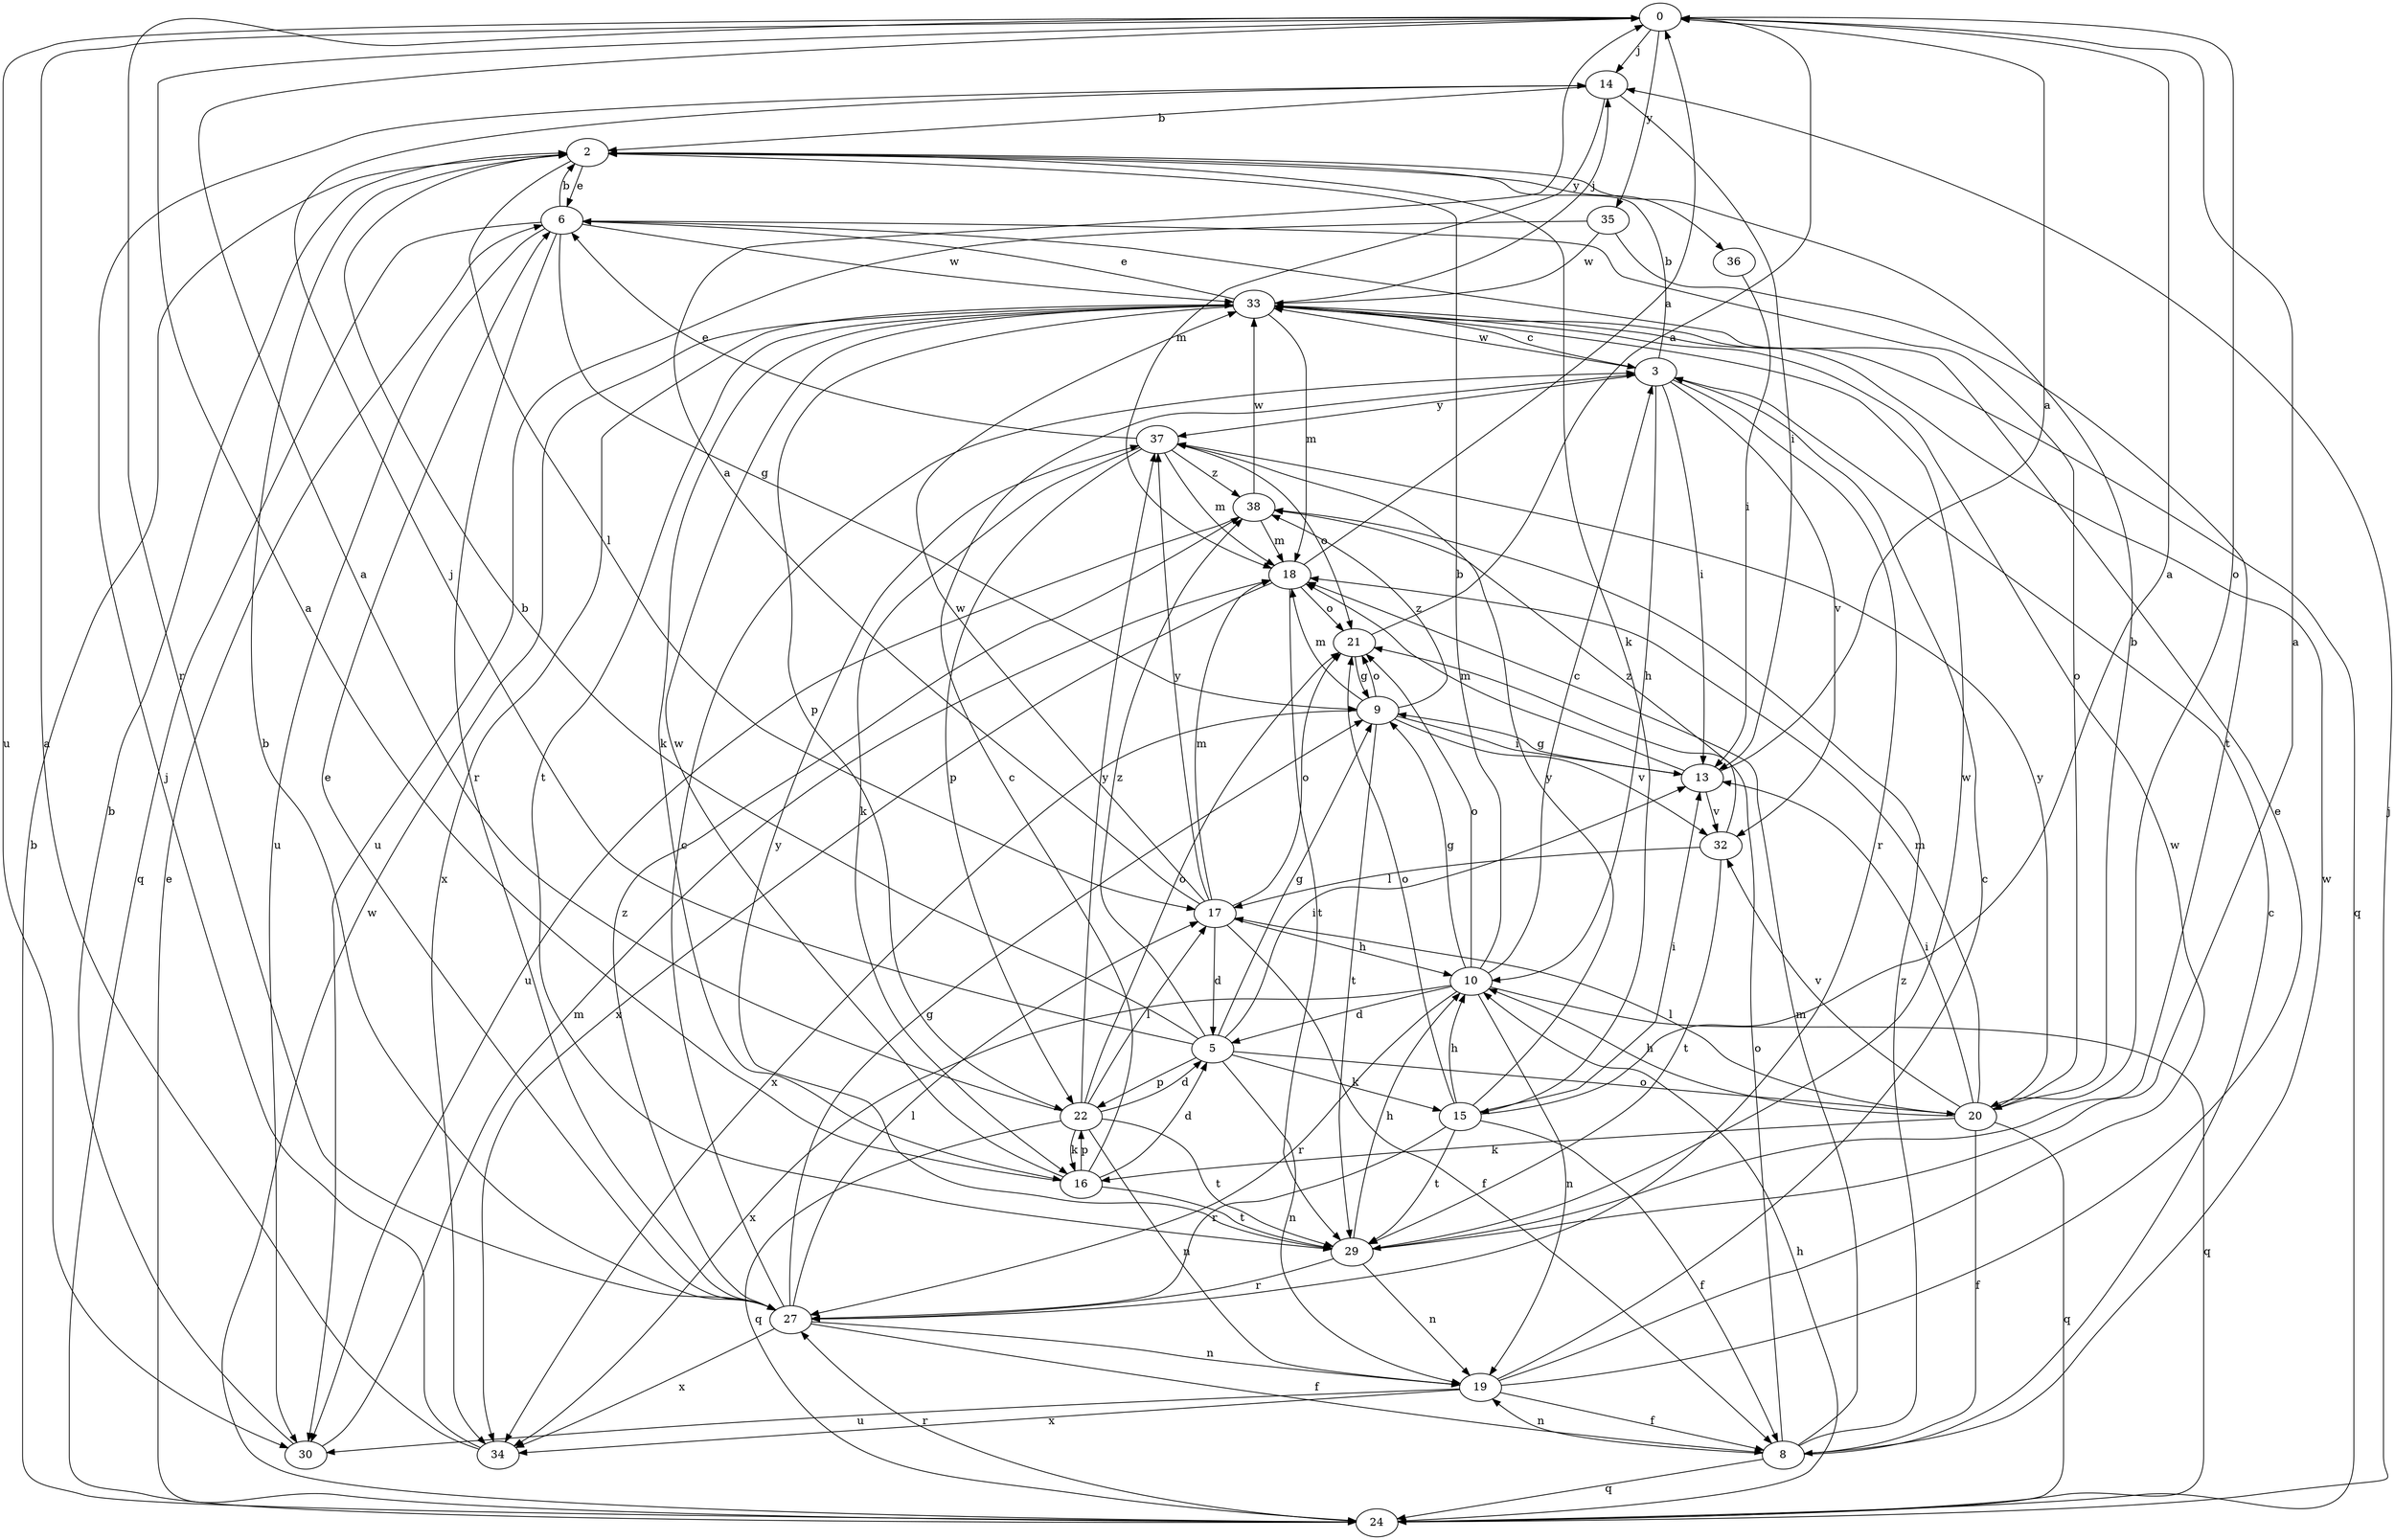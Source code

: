 strict digraph  {
0;
2;
3;
5;
6;
8;
9;
10;
13;
14;
15;
16;
17;
18;
19;
20;
21;
22;
24;
27;
29;
30;
32;
33;
34;
35;
36;
37;
38;
0 -> 14  [label=j];
0 -> 20  [label=o];
0 -> 27  [label=r];
0 -> 30  [label=u];
0 -> 35  [label=y];
2 -> 6  [label=e];
2 -> 15  [label=k];
2 -> 17  [label=l];
2 -> 36  [label=y];
3 -> 2  [label=b];
3 -> 10  [label=h];
3 -> 13  [label=i];
3 -> 27  [label=r];
3 -> 32  [label=v];
3 -> 33  [label=w];
3 -> 37  [label=y];
5 -> 2  [label=b];
5 -> 9  [label=g];
5 -> 13  [label=i];
5 -> 14  [label=j];
5 -> 15  [label=k];
5 -> 19  [label=n];
5 -> 20  [label=o];
5 -> 22  [label=p];
5 -> 38  [label=z];
6 -> 2  [label=b];
6 -> 9  [label=g];
6 -> 20  [label=o];
6 -> 24  [label=q];
6 -> 27  [label=r];
6 -> 30  [label=u];
6 -> 33  [label=w];
8 -> 3  [label=c];
8 -> 18  [label=m];
8 -> 19  [label=n];
8 -> 21  [label=o];
8 -> 24  [label=q];
8 -> 33  [label=w];
8 -> 38  [label=z];
9 -> 13  [label=i];
9 -> 18  [label=m];
9 -> 21  [label=o];
9 -> 29  [label=t];
9 -> 32  [label=v];
9 -> 34  [label=x];
9 -> 38  [label=z];
10 -> 2  [label=b];
10 -> 3  [label=c];
10 -> 5  [label=d];
10 -> 9  [label=g];
10 -> 19  [label=n];
10 -> 21  [label=o];
10 -> 24  [label=q];
10 -> 27  [label=r];
10 -> 34  [label=x];
13 -> 0  [label=a];
13 -> 9  [label=g];
13 -> 18  [label=m];
13 -> 32  [label=v];
14 -> 2  [label=b];
14 -> 13  [label=i];
14 -> 18  [label=m];
15 -> 0  [label=a];
15 -> 8  [label=f];
15 -> 10  [label=h];
15 -> 13  [label=i];
15 -> 21  [label=o];
15 -> 27  [label=r];
15 -> 29  [label=t];
15 -> 37  [label=y];
16 -> 0  [label=a];
16 -> 3  [label=c];
16 -> 5  [label=d];
16 -> 22  [label=p];
16 -> 29  [label=t];
16 -> 33  [label=w];
17 -> 0  [label=a];
17 -> 5  [label=d];
17 -> 8  [label=f];
17 -> 10  [label=h];
17 -> 18  [label=m];
17 -> 21  [label=o];
17 -> 33  [label=w];
17 -> 37  [label=y];
18 -> 0  [label=a];
18 -> 21  [label=o];
18 -> 29  [label=t];
18 -> 34  [label=x];
19 -> 3  [label=c];
19 -> 6  [label=e];
19 -> 8  [label=f];
19 -> 30  [label=u];
19 -> 33  [label=w];
19 -> 34  [label=x];
20 -> 2  [label=b];
20 -> 8  [label=f];
20 -> 10  [label=h];
20 -> 13  [label=i];
20 -> 16  [label=k];
20 -> 17  [label=l];
20 -> 18  [label=m];
20 -> 24  [label=q];
20 -> 32  [label=v];
20 -> 37  [label=y];
21 -> 0  [label=a];
21 -> 9  [label=g];
22 -> 0  [label=a];
22 -> 5  [label=d];
22 -> 16  [label=k];
22 -> 17  [label=l];
22 -> 19  [label=n];
22 -> 21  [label=o];
22 -> 24  [label=q];
22 -> 29  [label=t];
22 -> 37  [label=y];
24 -> 2  [label=b];
24 -> 6  [label=e];
24 -> 10  [label=h];
24 -> 14  [label=j];
24 -> 27  [label=r];
24 -> 33  [label=w];
27 -> 2  [label=b];
27 -> 3  [label=c];
27 -> 6  [label=e];
27 -> 8  [label=f];
27 -> 9  [label=g];
27 -> 17  [label=l];
27 -> 19  [label=n];
27 -> 34  [label=x];
27 -> 38  [label=z];
29 -> 0  [label=a];
29 -> 10  [label=h];
29 -> 19  [label=n];
29 -> 27  [label=r];
29 -> 33  [label=w];
29 -> 37  [label=y];
30 -> 2  [label=b];
30 -> 18  [label=m];
32 -> 17  [label=l];
32 -> 29  [label=t];
32 -> 38  [label=z];
33 -> 3  [label=c];
33 -> 6  [label=e];
33 -> 14  [label=j];
33 -> 16  [label=k];
33 -> 18  [label=m];
33 -> 22  [label=p];
33 -> 24  [label=q];
33 -> 29  [label=t];
33 -> 34  [label=x];
34 -> 0  [label=a];
34 -> 14  [label=j];
35 -> 29  [label=t];
35 -> 30  [label=u];
35 -> 33  [label=w];
36 -> 13  [label=i];
37 -> 6  [label=e];
37 -> 16  [label=k];
37 -> 18  [label=m];
37 -> 21  [label=o];
37 -> 22  [label=p];
37 -> 38  [label=z];
38 -> 18  [label=m];
38 -> 30  [label=u];
38 -> 33  [label=w];
}
